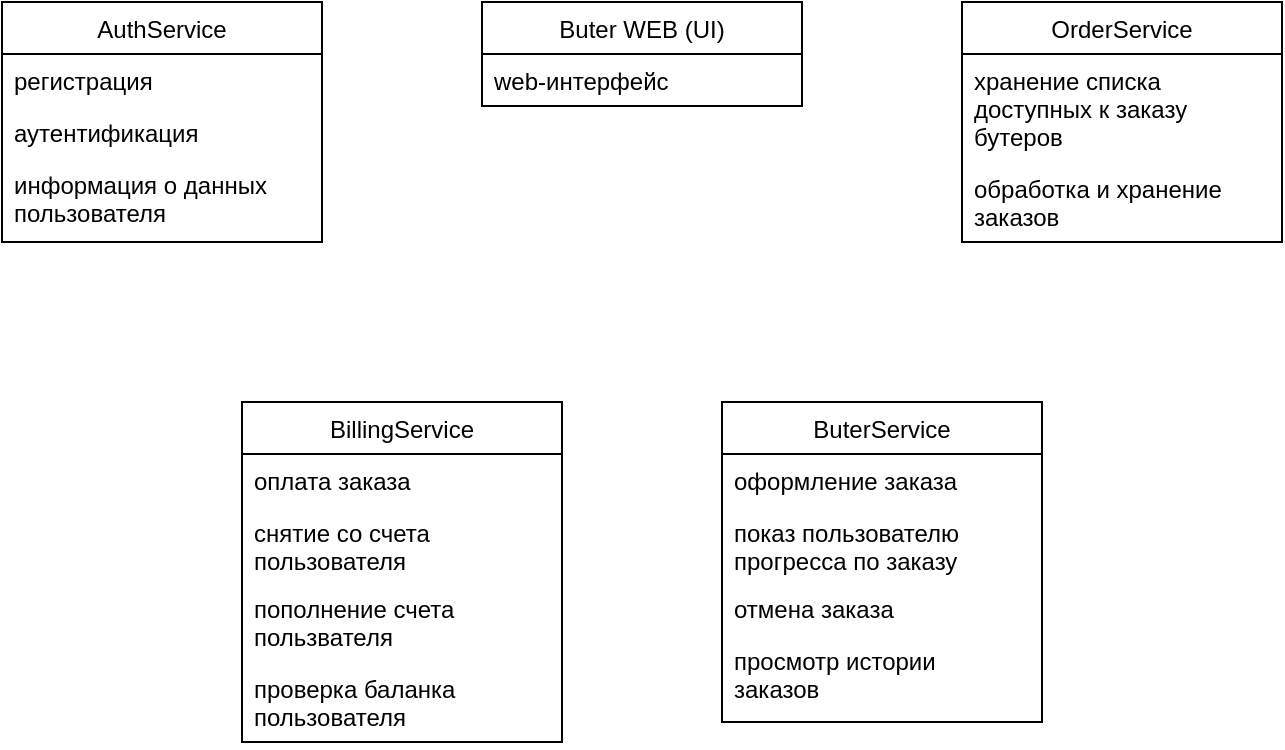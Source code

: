 <mxfile version="14.7.4" type="embed"><diagram id="oYUyzN8JRPa1vdoLPqRL" name="Страница 1"><mxGraphModel dx="856" dy="505" grid="1" gridSize="10" guides="1" tooltips="1" connect="1" arrows="1" fold="1" page="1" pageScale="1" pageWidth="827" pageHeight="1169" math="0" shadow="0"><root><mxCell id="0"/><mxCell id="1" parent="0"/><mxCell id="zV_LcGdDUK6NbFsqQo97-5" value="AuthService" style="swimlane;fontStyle=0;childLayout=stackLayout;horizontal=1;startSize=26;horizontalStack=0;resizeParent=1;resizeParentMax=0;resizeLast=0;collapsible=1;marginBottom=0;" parent="1" vertex="1"><mxGeometry x="40" y="80" width="160" height="120" as="geometry"/></mxCell><mxCell id="zV_LcGdDUK6NbFsqQo97-6" value="регистрация" style="text;strokeColor=none;fillColor=none;align=left;verticalAlign=top;spacingLeft=4;spacingRight=4;overflow=hidden;rotatable=0;points=[[0,0.5],[1,0.5]];portConstraint=eastwest;" parent="zV_LcGdDUK6NbFsqQo97-5" vertex="1"><mxGeometry y="26" width="160" height="26" as="geometry"/></mxCell><mxCell id="zV_LcGdDUK6NbFsqQo97-7" value="аутентификация" style="text;strokeColor=none;fillColor=none;align=left;verticalAlign=top;spacingLeft=4;spacingRight=4;overflow=hidden;rotatable=0;points=[[0,0.5],[1,0.5]];portConstraint=eastwest;" parent="zV_LcGdDUK6NbFsqQo97-5" vertex="1"><mxGeometry y="52" width="160" height="26" as="geometry"/></mxCell><mxCell id="zV_LcGdDUK6NbFsqQo97-8" value="информация о данных&#10;пользователя" style="text;strokeColor=none;fillColor=none;align=left;verticalAlign=top;spacingLeft=4;spacingRight=4;overflow=hidden;rotatable=0;points=[[0,0.5],[1,0.5]];portConstraint=eastwest;" parent="zV_LcGdDUK6NbFsqQo97-5" vertex="1"><mxGeometry y="78" width="160" height="42" as="geometry"/></mxCell><mxCell id="zV_LcGdDUK6NbFsqQo97-9" value="BillingService" style="swimlane;fontStyle=0;childLayout=stackLayout;horizontal=1;startSize=26;horizontalStack=0;resizeParent=1;resizeParentMax=0;resizeLast=0;collapsible=1;marginBottom=0;" parent="1" vertex="1"><mxGeometry x="160" y="280" width="160" height="170" as="geometry"/></mxCell><mxCell id="zV_LcGdDUK6NbFsqQo97-10" value="оплата заказа" style="text;strokeColor=none;fillColor=none;align=left;verticalAlign=top;spacingLeft=4;spacingRight=4;overflow=hidden;rotatable=0;points=[[0,0.5],[1,0.5]];portConstraint=eastwest;" parent="zV_LcGdDUK6NbFsqQo97-9" vertex="1"><mxGeometry y="26" width="160" height="26" as="geometry"/></mxCell><mxCell id="zV_LcGdDUK6NbFsqQo97-11" value="снятие со счета&#10;пользователя" style="text;strokeColor=none;fillColor=none;align=left;verticalAlign=top;spacingLeft=4;spacingRight=4;overflow=hidden;rotatable=0;points=[[0,0.5],[1,0.5]];portConstraint=eastwest;" parent="zV_LcGdDUK6NbFsqQo97-9" vertex="1"><mxGeometry y="52" width="160" height="38" as="geometry"/></mxCell><mxCell id="zV_LcGdDUK6NbFsqQo97-12" value="пополнение счета&#10;пользвателя" style="text;strokeColor=none;fillColor=none;align=left;verticalAlign=top;spacingLeft=4;spacingRight=4;overflow=hidden;rotatable=0;points=[[0,0.5],[1,0.5]];portConstraint=eastwest;" parent="zV_LcGdDUK6NbFsqQo97-9" vertex="1"><mxGeometry y="90" width="160" height="40" as="geometry"/></mxCell><mxCell id="zV_LcGdDUK6NbFsqQo97-21" value="проверка баланка&#10;пользователя" style="text;strokeColor=none;fillColor=none;align=left;verticalAlign=top;spacingLeft=4;spacingRight=4;overflow=hidden;rotatable=0;points=[[0,0.5],[1,0.5]];portConstraint=eastwest;" parent="zV_LcGdDUK6NbFsqQo97-9" vertex="1"><mxGeometry y="130" width="160" height="40" as="geometry"/></mxCell><mxCell id="zV_LcGdDUK6NbFsqQo97-13" value="OrderService" style="swimlane;fontStyle=0;childLayout=stackLayout;horizontal=1;startSize=26;horizontalStack=0;resizeParent=1;resizeParentMax=0;resizeLast=0;collapsible=1;marginBottom=0;" parent="1" vertex="1"><mxGeometry x="520" y="80" width="160" height="120" as="geometry"/></mxCell><mxCell id="zV_LcGdDUK6NbFsqQo97-14" value="хранение списка&#10;доступных к заказу&#10;бутеров" style="text;strokeColor=none;fillColor=none;align=left;verticalAlign=top;spacingLeft=4;spacingRight=4;overflow=hidden;rotatable=0;points=[[0,0.5],[1,0.5]];portConstraint=eastwest;" parent="zV_LcGdDUK6NbFsqQo97-13" vertex="1"><mxGeometry y="26" width="160" height="54" as="geometry"/></mxCell><mxCell id="zV_LcGdDUK6NbFsqQo97-15" value="обработка и хранение&#10;заказов" style="text;strokeColor=none;fillColor=none;align=left;verticalAlign=top;spacingLeft=4;spacingRight=4;overflow=hidden;rotatable=0;points=[[0,0.5],[1,0.5]];portConstraint=eastwest;" parent="zV_LcGdDUK6NbFsqQo97-13" vertex="1"><mxGeometry y="80" width="160" height="40" as="geometry"/></mxCell><mxCell id="zV_LcGdDUK6NbFsqQo97-17" value="ButerService" style="swimlane;fontStyle=0;childLayout=stackLayout;horizontal=1;startSize=26;horizontalStack=0;resizeParent=1;resizeParentMax=0;resizeLast=0;collapsible=1;marginBottom=0;" parent="1" vertex="1"><mxGeometry x="400" y="280" width="160" height="160" as="geometry"/></mxCell><mxCell id="zV_LcGdDUK6NbFsqQo97-18" value="оформление заказа" style="text;strokeColor=none;fillColor=none;align=left;verticalAlign=top;spacingLeft=4;spacingRight=4;overflow=hidden;rotatable=0;points=[[0,0.5],[1,0.5]];portConstraint=eastwest;" parent="zV_LcGdDUK6NbFsqQo97-17" vertex="1"><mxGeometry y="26" width="160" height="26" as="geometry"/></mxCell><mxCell id="zV_LcGdDUK6NbFsqQo97-19" value="показ пользователю&#10;прогресса по заказу" style="text;strokeColor=none;fillColor=none;align=left;verticalAlign=top;spacingLeft=4;spacingRight=4;overflow=hidden;rotatable=0;points=[[0,0.5],[1,0.5]];portConstraint=eastwest;" parent="zV_LcGdDUK6NbFsqQo97-17" vertex="1"><mxGeometry y="52" width="160" height="38" as="geometry"/></mxCell><mxCell id="zV_LcGdDUK6NbFsqQo97-20" value="отмена заказа" style="text;strokeColor=none;fillColor=none;align=left;verticalAlign=top;spacingLeft=4;spacingRight=4;overflow=hidden;rotatable=0;points=[[0,0.5],[1,0.5]];portConstraint=eastwest;" parent="zV_LcGdDUK6NbFsqQo97-17" vertex="1"><mxGeometry y="90" width="160" height="26" as="geometry"/></mxCell><mxCell id="zV_LcGdDUK6NbFsqQo97-22" value="просмотр истории&#10;заказов" style="text;strokeColor=none;fillColor=none;align=left;verticalAlign=top;spacingLeft=4;spacingRight=4;overflow=hidden;rotatable=0;points=[[0,0.5],[1,0.5]];portConstraint=eastwest;" parent="zV_LcGdDUK6NbFsqQo97-17" vertex="1"><mxGeometry y="116" width="160" height="44" as="geometry"/></mxCell><mxCell id="2" value="Buter WEB (UI)" style="swimlane;fontStyle=0;childLayout=stackLayout;horizontal=1;startSize=26;horizontalStack=0;resizeParent=1;resizeParentMax=0;resizeLast=0;collapsible=1;marginBottom=0;" vertex="1" parent="1"><mxGeometry x="280" y="80" width="160" height="52" as="geometry"/></mxCell><mxCell id="3" value="web-интерфейс" style="text;strokeColor=none;fillColor=none;align=left;verticalAlign=top;spacingLeft=4;spacingRight=4;overflow=hidden;rotatable=0;points=[[0,0.5],[1,0.5]];portConstraint=eastwest;" vertex="1" parent="2"><mxGeometry y="26" width="160" height="26" as="geometry"/></mxCell></root></mxGraphModel></diagram></mxfile>